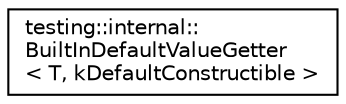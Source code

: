 digraph "Иерархия классов. Графический вид."
{
 // LATEX_PDF_SIZE
  edge [fontname="Helvetica",fontsize="10",labelfontname="Helvetica",labelfontsize="10"];
  node [fontname="Helvetica",fontsize="10",shape=record];
  rankdir="LR";
  Node0 [label="testing::internal::\lBuiltInDefaultValueGetter\l\< T, kDefaultConstructible \>",height=0.2,width=0.4,color="black", fillcolor="white", style="filled",URL="$structtesting_1_1internal_1_1BuiltInDefaultValueGetter.html",tooltip=" "];
}
